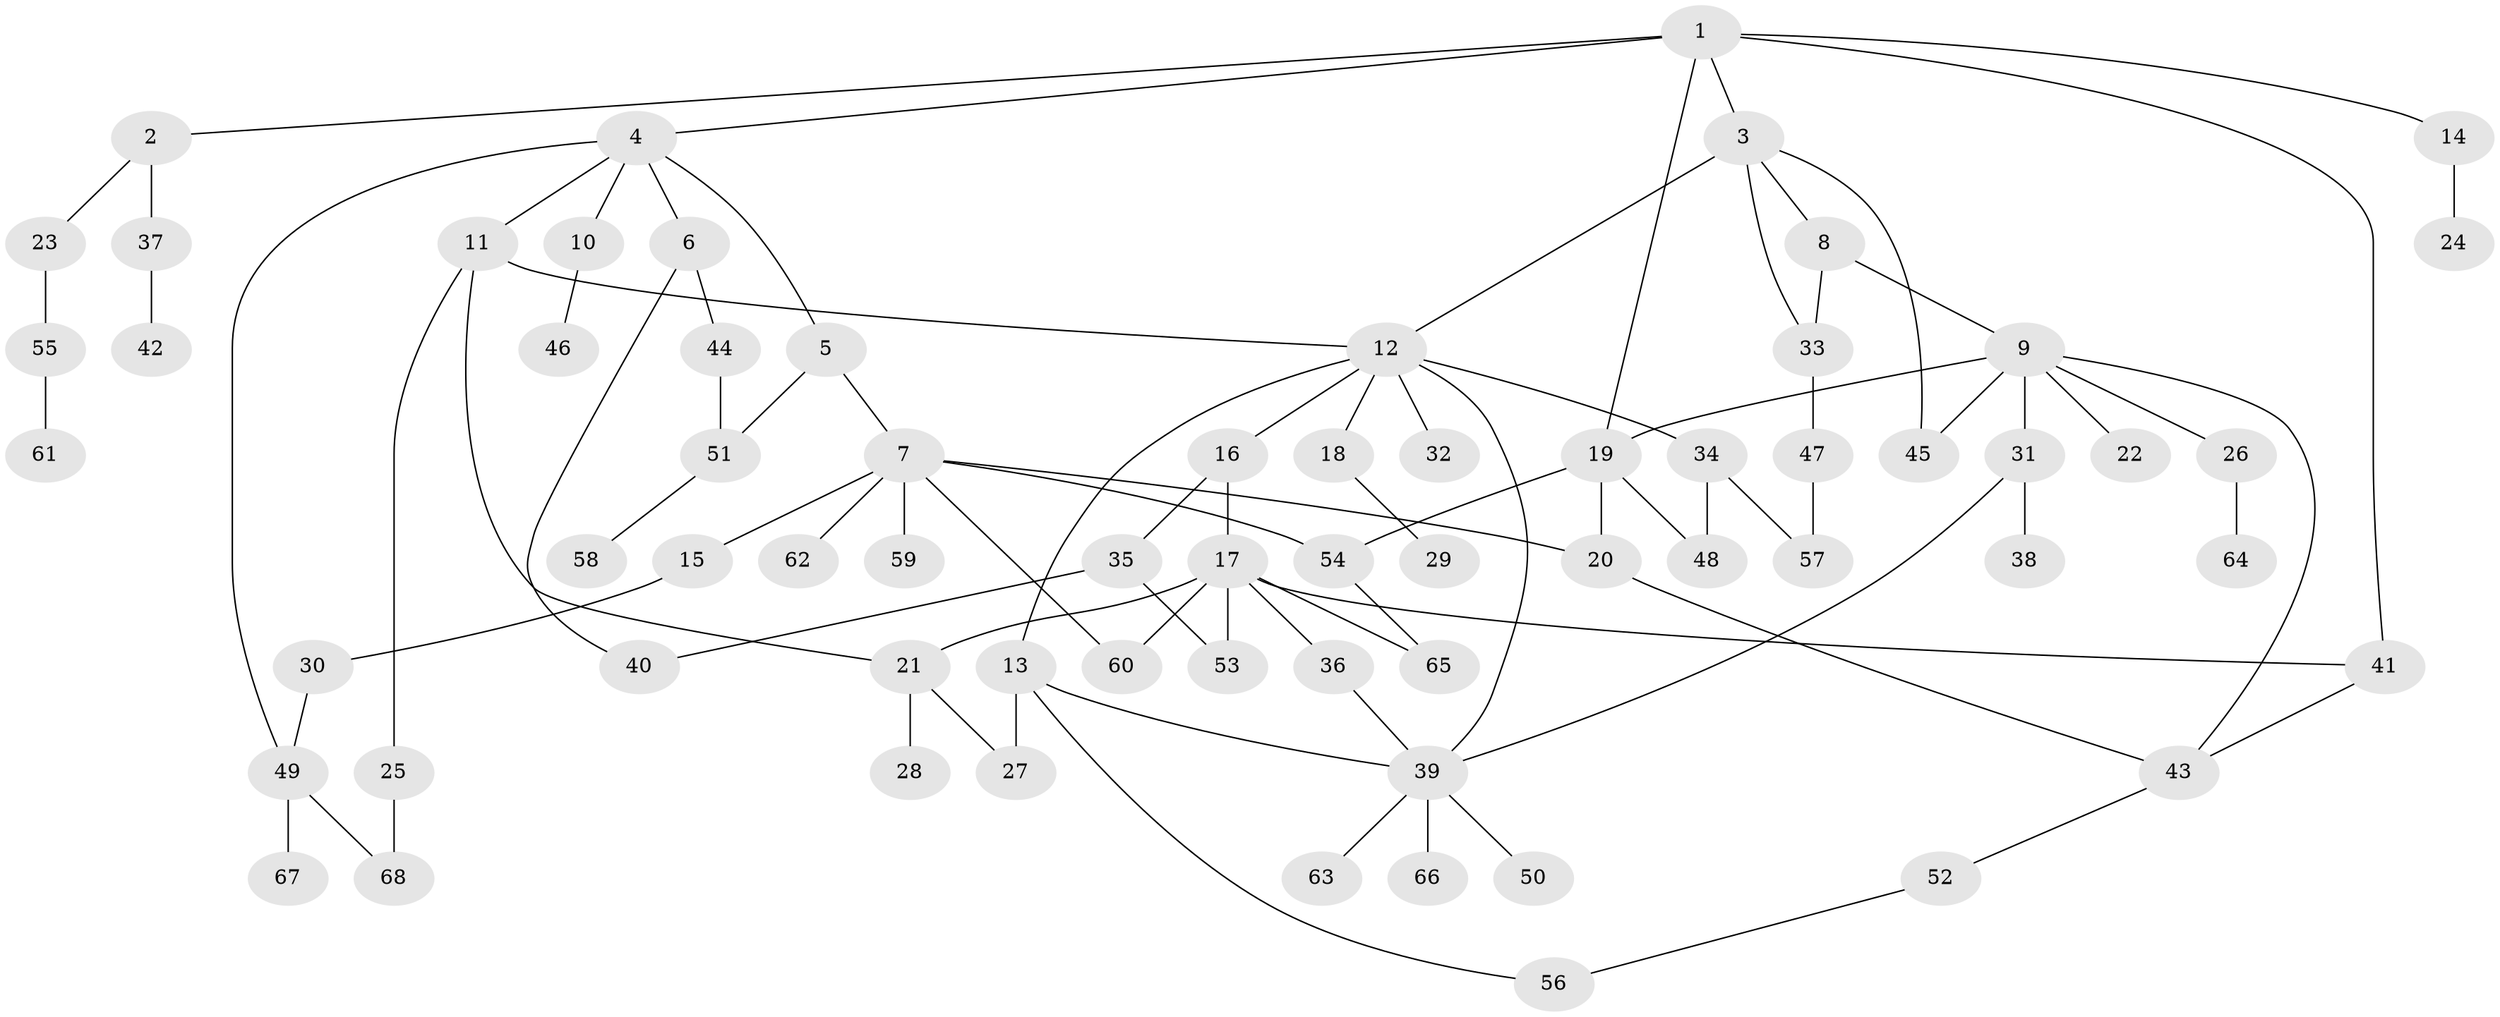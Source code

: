 // coarse degree distribution, {7: 0.06976744186046512, 4: 0.046511627906976744, 3: 0.23255813953488372, 6: 0.06976744186046512, 2: 0.2558139534883721, 12: 0.023255813953488372, 1: 0.27906976744186046, 5: 0.023255813953488372}
// Generated by graph-tools (version 1.1) at 2025/23/03/03/25 07:23:31]
// undirected, 68 vertices, 91 edges
graph export_dot {
graph [start="1"]
  node [color=gray90,style=filled];
  1;
  2;
  3;
  4;
  5;
  6;
  7;
  8;
  9;
  10;
  11;
  12;
  13;
  14;
  15;
  16;
  17;
  18;
  19;
  20;
  21;
  22;
  23;
  24;
  25;
  26;
  27;
  28;
  29;
  30;
  31;
  32;
  33;
  34;
  35;
  36;
  37;
  38;
  39;
  40;
  41;
  42;
  43;
  44;
  45;
  46;
  47;
  48;
  49;
  50;
  51;
  52;
  53;
  54;
  55;
  56;
  57;
  58;
  59;
  60;
  61;
  62;
  63;
  64;
  65;
  66;
  67;
  68;
  1 -- 2;
  1 -- 3;
  1 -- 4;
  1 -- 14;
  1 -- 19;
  1 -- 41;
  2 -- 23;
  2 -- 37;
  3 -- 8;
  3 -- 33;
  3 -- 45;
  3 -- 12;
  4 -- 5;
  4 -- 6;
  4 -- 10;
  4 -- 11;
  4 -- 49;
  5 -- 7;
  5 -- 51;
  6 -- 44;
  6 -- 40;
  7 -- 15;
  7 -- 20;
  7 -- 54;
  7 -- 59;
  7 -- 60;
  7 -- 62;
  8 -- 9;
  8 -- 33;
  9 -- 22;
  9 -- 26;
  9 -- 31;
  9 -- 45;
  9 -- 19;
  9 -- 43;
  10 -- 46;
  11 -- 12;
  11 -- 25;
  11 -- 21;
  12 -- 13;
  12 -- 16;
  12 -- 18;
  12 -- 32;
  12 -- 34;
  12 -- 39;
  13 -- 27;
  13 -- 56;
  13 -- 39;
  14 -- 24;
  15 -- 30;
  16 -- 17;
  16 -- 35;
  17 -- 21;
  17 -- 36;
  17 -- 41;
  17 -- 53;
  17 -- 65;
  17 -- 60;
  18 -- 29;
  19 -- 48;
  19 -- 20;
  19 -- 54;
  20 -- 43;
  21 -- 28;
  21 -- 27;
  23 -- 55;
  25 -- 68;
  26 -- 64;
  30 -- 49;
  31 -- 38;
  31 -- 39;
  33 -- 47;
  34 -- 57;
  34 -- 48;
  35 -- 40;
  35 -- 53;
  36 -- 39;
  37 -- 42;
  39 -- 50;
  39 -- 63;
  39 -- 66;
  41 -- 43;
  43 -- 52;
  44 -- 51;
  47 -- 57;
  49 -- 67;
  49 -- 68;
  51 -- 58;
  52 -- 56;
  54 -- 65;
  55 -- 61;
}
